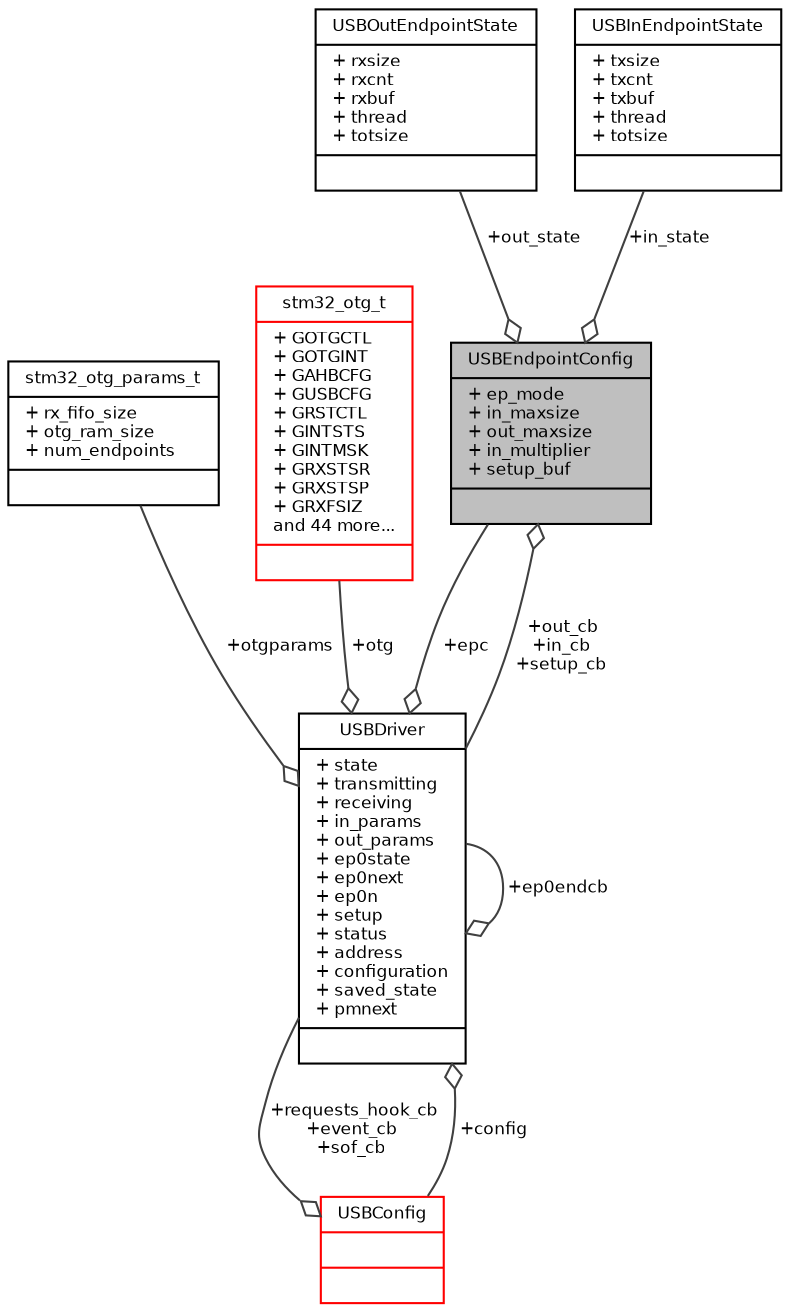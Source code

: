 digraph "USBEndpointConfig"
{
  bgcolor="transparent";
  edge [fontname="Helvetica",fontsize="8",labelfontname="Helvetica",labelfontsize="8"];
  node [fontname="Helvetica",fontsize="8",shape=record];
  Node1 [label="{USBEndpointConfig\n|+ ep_mode\l+ in_maxsize\l+ out_maxsize\l+ in_multiplier\l+ setup_buf\l|}",height=0.2,width=0.4,color="black", fillcolor="grey75", style="filled", fontcolor="black"];
  Node2 -> Node1 [color="grey25",fontsize="8",style="solid",label=" +out_state" ,arrowhead="odiamond",fontname="Helvetica"];
  Node2 [label="{USBOutEndpointState\n|+ rxsize\l+ rxcnt\l+ rxbuf\l+ thread\l+ totsize\l|}",height=0.2,width=0.4,color="black",URL="$struct_u_s_b_out_endpoint_state.html",tooltip="Type of an OUT endpoint state structure. "];
  Node3 -> Node1 [color="grey25",fontsize="8",style="solid",label=" +out_cb\n+in_cb\n+setup_cb" ,arrowhead="odiamond",fontname="Helvetica"];
  Node3 [label="{USBDriver\n|+ state\l+ transmitting\l+ receiving\l+ in_params\l+ out_params\l+ ep0state\l+ ep0next\l+ ep0n\l+ setup\l+ status\l+ address\l+ configuration\l+ saved_state\l+ pmnext\l|}",height=0.2,width=0.4,color="black",URL="$struct_u_s_b_driver.html",tooltip="Structure representing an USB driver. "];
  Node4 -> Node3 [color="grey25",fontsize="8",style="solid",label=" +config" ,arrowhead="odiamond",fontname="Helvetica"];
  Node4 [label="{USBConfig\n||}",height=0.2,width=0.4,color="red",URL="$struct_u_s_b_config.html",tooltip="Type of an USB driver configuration structure. "];
  Node3 -> Node4 [color="grey25",fontsize="8",style="solid",label=" +requests_hook_cb\n+event_cb\n+sof_cb" ,arrowhead="odiamond",fontname="Helvetica"];
  Node6 -> Node3 [color="grey25",fontsize="8",style="solid",label=" +otgparams" ,arrowhead="odiamond",fontname="Helvetica"];
  Node6 [label="{stm32_otg_params_t\n|+ rx_fifo_size\l+ otg_ram_size\l+ num_endpoints\l|}",height=0.2,width=0.4,color="black",URL="$structstm32__otg__params__t.html",tooltip="Peripheral-specific parameters block. "];
  Node3 -> Node3 [color="grey25",fontsize="8",style="solid",label=" +ep0endcb" ,arrowhead="odiamond",fontname="Helvetica"];
  Node1 -> Node3 [color="grey25",fontsize="8",style="solid",label=" +epc" ,arrowhead="odiamond",fontname="Helvetica"];
  Node7 -> Node3 [color="grey25",fontsize="8",style="solid",label=" +otg" ,arrowhead="odiamond",fontname="Helvetica"];
  Node7 [label="{stm32_otg_t\n|+ GOTGCTL\l+ GOTGINT\l+ GAHBCFG\l+ GUSBCFG\l+ GRSTCTL\l+ GINTSTS\l+ GINTMSK\l+ GRXSTSR\l+ GRXSTSP\l+ GRXFSIZ\land 44 more...\l|}",height=0.2,width=0.4,color="red",URL="$structstm32__otg__t.html",tooltip="USB registers memory map. "];
  Node11 -> Node1 [color="grey25",fontsize="8",style="solid",label=" +in_state" ,arrowhead="odiamond",fontname="Helvetica"];
  Node11 [label="{USBInEndpointState\n|+ txsize\l+ txcnt\l+ txbuf\l+ thread\l+ totsize\l|}",height=0.2,width=0.4,color="black",URL="$struct_u_s_b_in_endpoint_state.html",tooltip="Type of an IN endpoint state structure. "];
}
